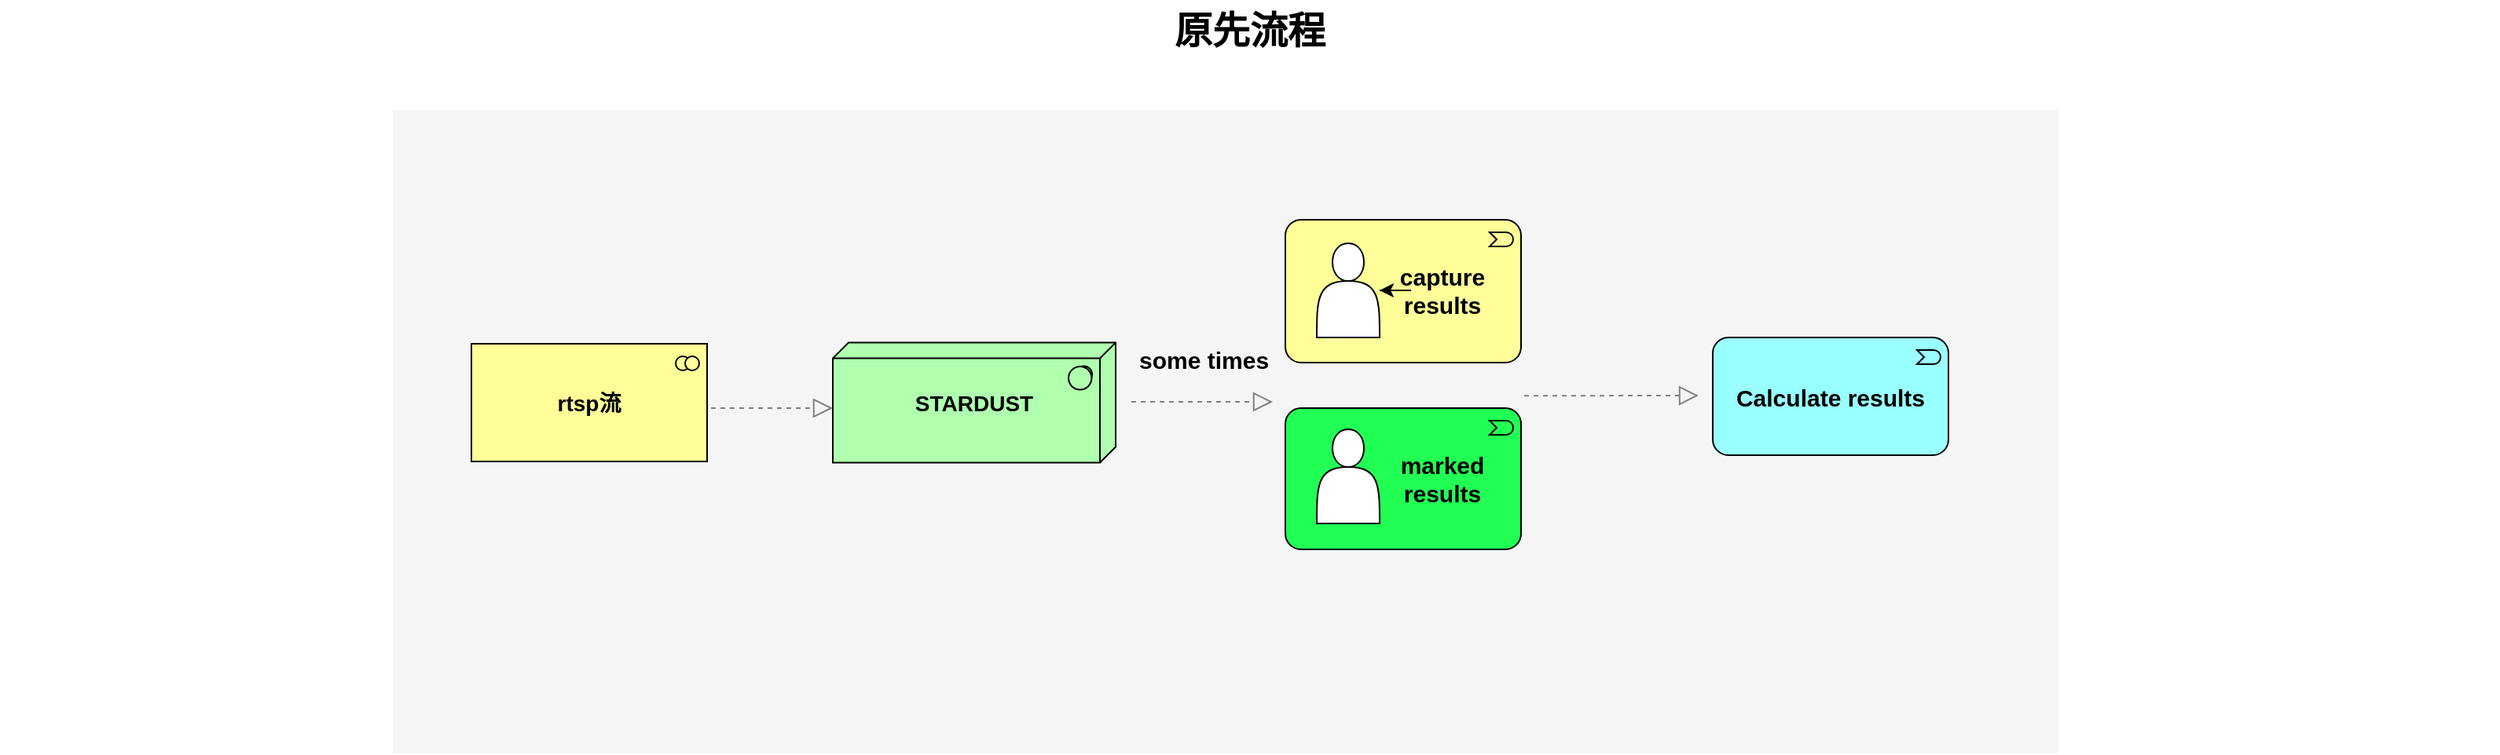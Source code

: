 <mxfile version="14.7.9" type="github">
  <diagram id="6I0OCvxSQrVGMHxT2VVA" name="Page-1">
    <mxGraphModel dx="1422" dy="778" grid="1" gridSize="10" guides="1" tooltips="1" connect="1" arrows="1" fold="1" page="1" pageScale="1" pageWidth="850" pageHeight="1100" math="0" shadow="0">
      <root>
        <mxCell id="0" />
        <mxCell id="1" parent="0" />
        <mxCell id="dKdSaXE48SgPbhcamS2K-31" value="" style="whiteSpace=wrap;html=1;strokeColor=none;strokeWidth=1;fillColor=#f5f5f5;fontSize=14;" parent="1" vertex="1">
          <mxGeometry x="250" y="260" width="1060" height="410" as="geometry" />
        </mxCell>
        <mxCell id="dKdSaXE48SgPbhcamS2K-55" value="&lt;b&gt;rtsp流&lt;/b&gt;" style="html=1;whiteSpace=wrap;fillColor=#ffff99;shape=mxgraph.archimate3.application;appType=collab;archiType=square;fontSize=14;" parent="1" vertex="1">
          <mxGeometry x="300" y="409" width="150" height="75" as="geometry" />
        </mxCell>
        <mxCell id="dKdSaXE48SgPbhcamS2K-56" value="" style="html=1;whiteSpace=wrap;fillColor=#ffff99;shape=mxgraph.archimate3.application;appType=event;archiType=rounded;fontSize=14;" parent="1" vertex="1">
          <mxGeometry x="818" y="330" width="150" height="91" as="geometry" />
        </mxCell>
        <mxCell id="dKdSaXE48SgPbhcamS2K-61" style="edgeStyle=elbowEdgeStyle;rounded=1;elbow=vertical;html=1;dashed=1;startSize=10;endArrow=block;endFill=0;endSize=10;jettySize=auto;orthogonalLoop=1;strokeColor=#808080;fontSize=14;" parent="1" edge="1">
          <mxGeometry relative="1" as="geometry">
            <mxPoint x="452.5" y="450" as="sourcePoint" />
            <mxPoint x="530" y="450" as="targetPoint" />
          </mxGeometry>
        </mxCell>
        <mxCell id="dKdSaXE48SgPbhcamS2K-63" value="原先流程" style="text;strokeColor=none;fillColor=none;html=1;fontSize=24;fontStyle=1;verticalAlign=middle;align=center;" parent="1" vertex="1">
          <mxGeometry y="190" width="1590" height="40" as="geometry" />
        </mxCell>
        <mxCell id="qzy7VnZ34UvN2jwA3mP_-2" value="&lt;b&gt;STARDUST&lt;/b&gt;" style="html=1;whiteSpace=wrap;fillColor=#AFFFAF;shape=mxgraph.archimate3.tech;techType=sysSw;fontSize=14;" vertex="1" parent="1">
          <mxGeometry x="530" y="408.25" width="180" height="76.5" as="geometry" />
        </mxCell>
        <mxCell id="qzy7VnZ34UvN2jwA3mP_-4" style="edgeStyle=elbowEdgeStyle;rounded=1;elbow=vertical;html=1;dashed=1;startSize=10;endArrow=block;endFill=0;endSize=10;jettySize=auto;orthogonalLoop=1;strokeColor=#808080;fontSize=14;entryX=0;entryY=0.75;entryDx=0;entryDy=0;entryPerimeter=0;" edge="1" parent="1">
          <mxGeometry relative="1" as="geometry">
            <mxPoint x="720" y="446" as="sourcePoint" />
            <mxPoint x="810" y="446.12" as="targetPoint" />
          </mxGeometry>
        </mxCell>
        <mxCell id="qzy7VnZ34UvN2jwA3mP_-9" value="&lt;h1&gt;&lt;font style=&quot;font-size: 15px&quot;&gt;some times&lt;/font&gt;&lt;/h1&gt;" style="text;html=1;strokeColor=none;fillColor=none;spacing=5;spacingTop=-20;whiteSpace=wrap;overflow=hidden;rounded=0;" vertex="1" parent="1">
          <mxGeometry x="720" y="396.5" width="110" height="53.5" as="geometry" />
        </mxCell>
        <mxCell id="qzy7VnZ34UvN2jwA3mP_-12" value="" style="shape=actor;whiteSpace=wrap;html=1;" vertex="1" parent="1">
          <mxGeometry x="838" y="345" width="40" height="60" as="geometry" />
        </mxCell>
        <mxCell id="qzy7VnZ34UvN2jwA3mP_-20" value="" style="edgeStyle=orthogonalEdgeStyle;rounded=0;orthogonalLoop=1;jettySize=auto;html=1;" edge="1" parent="1" source="qzy7VnZ34UvN2jwA3mP_-15" target="qzy7VnZ34UvN2jwA3mP_-12">
          <mxGeometry relative="1" as="geometry" />
        </mxCell>
        <mxCell id="qzy7VnZ34UvN2jwA3mP_-15" value="&lt;b&gt;&lt;font style=&quot;font-size: 15px&quot;&gt;capture results&lt;/font&gt;&lt;/b&gt;" style="text;html=1;strokeColor=none;fillColor=none;align=center;verticalAlign=middle;whiteSpace=wrap;rounded=0;" vertex="1" parent="1">
          <mxGeometry x="898" y="365" width="40" height="20" as="geometry" />
        </mxCell>
        <mxCell id="qzy7VnZ34UvN2jwA3mP_-16" value="" style="html=1;whiteSpace=wrap;shape=mxgraph.archimate3.application;appType=event;archiType=rounded;fontSize=14;fillColor=#21FF55;" vertex="1" parent="1">
          <mxGeometry x="818" y="450" width="150" height="90" as="geometry" />
        </mxCell>
        <mxCell id="qzy7VnZ34UvN2jwA3mP_-17" value="&lt;b&gt;&lt;font style=&quot;font-size: 15px&quot;&gt;marked&lt;br&gt;results&lt;/font&gt;&lt;/b&gt;" style="text;html=1;strokeColor=none;fillColor=none;align=center;verticalAlign=middle;whiteSpace=wrap;rounded=0;" vertex="1" parent="1">
          <mxGeometry x="898" y="487.5" width="40" height="15" as="geometry" />
        </mxCell>
        <mxCell id="qzy7VnZ34UvN2jwA3mP_-18" value="" style="shape=actor;whiteSpace=wrap;html=1;" vertex="1" parent="1">
          <mxGeometry x="838" y="463.5" width="40" height="60" as="geometry" />
        </mxCell>
        <mxCell id="qzy7VnZ34UvN2jwA3mP_-19" style="edgeStyle=elbowEdgeStyle;rounded=1;elbow=vertical;html=1;dashed=1;startSize=10;endArrow=block;endFill=0;endSize=10;jettySize=auto;orthogonalLoop=1;strokeColor=#808080;fontSize=14;entryX=0;entryY=0.75;entryDx=0;entryDy=0;entryPerimeter=0;" edge="1" parent="1">
          <mxGeometry relative="1" as="geometry">
            <mxPoint x="970" y="442.12" as="sourcePoint" />
            <mxPoint x="1081" y="442.0" as="targetPoint" />
            <Array as="points" />
          </mxGeometry>
        </mxCell>
        <mxCell id="qzy7VnZ34UvN2jwA3mP_-23" value="&lt;font style=&quot;font-size: 15px&quot;&gt;&lt;b&gt;Calculate results&lt;/b&gt;&lt;/font&gt;" style="html=1;outlineConnect=0;whiteSpace=wrap;fillColor=#99ffff;shape=mxgraph.archimate3.application;appType=event;archiType=rounded" vertex="1" parent="1">
          <mxGeometry x="1090" y="405" width="150" height="75" as="geometry" />
        </mxCell>
      </root>
    </mxGraphModel>
  </diagram>
</mxfile>
